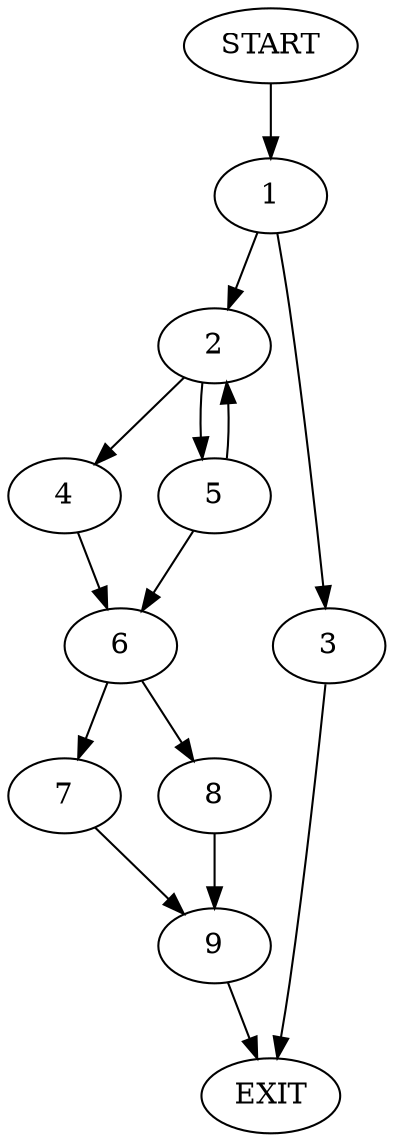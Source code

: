 digraph {
0 [label="START"]
10 [label="EXIT"]
0 -> 1
1 -> 2
1 -> 3
2 -> 4
2 -> 5
3 -> 10
4 -> 6
5 -> 6
5 -> 2
6 -> 7
6 -> 8
8 -> 9
7 -> 9
9 -> 10
}
